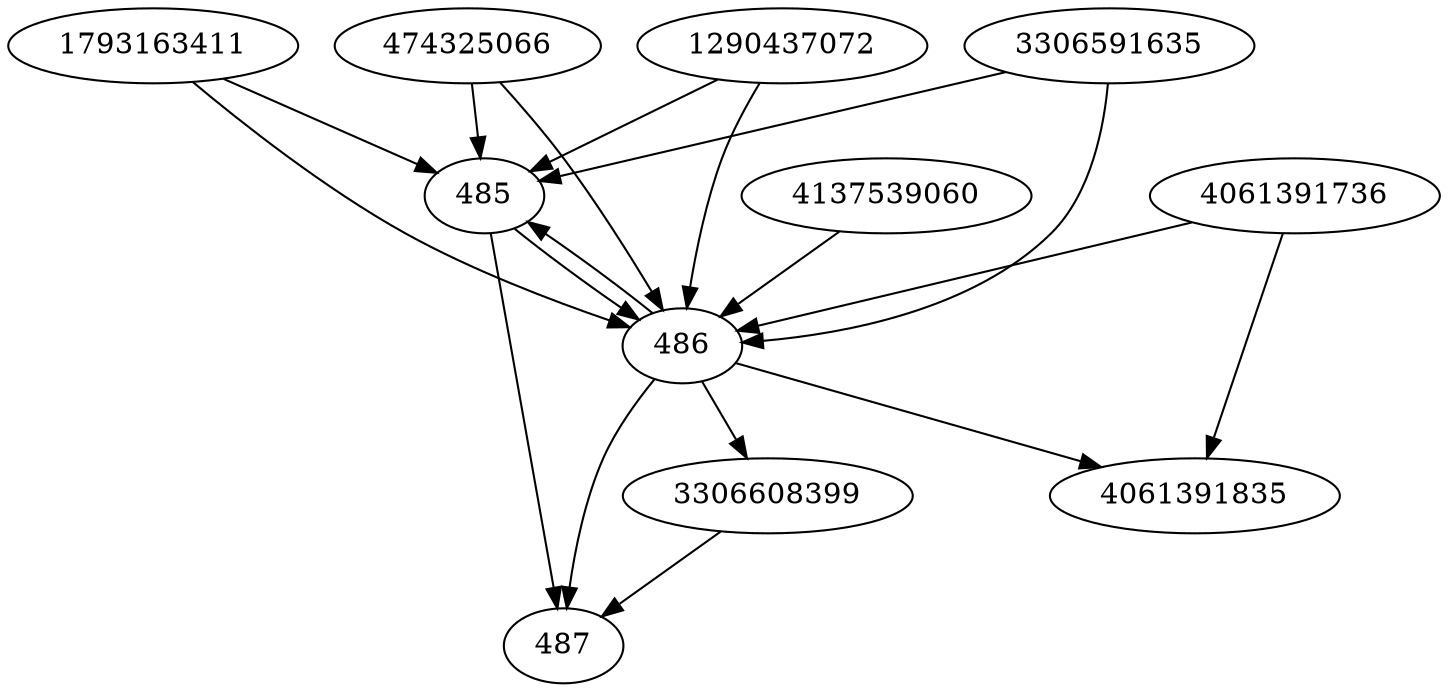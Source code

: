 strict digraph  {
485;
486;
487;
474325066;
3306608399;
1290437072;
3306591635;
1793163411;
4137539060;
4061391736;
4061391835;
485 -> 487;
485 -> 486;
486 -> 487;
486 -> 4061391835;
486 -> 485;
486 -> 3306608399;
474325066 -> 485;
474325066 -> 486;
3306608399 -> 487;
1290437072 -> 485;
1290437072 -> 486;
3306591635 -> 485;
3306591635 -> 486;
1793163411 -> 486;
1793163411 -> 485;
4137539060 -> 486;
4061391736 -> 486;
4061391736 -> 4061391835;
}
